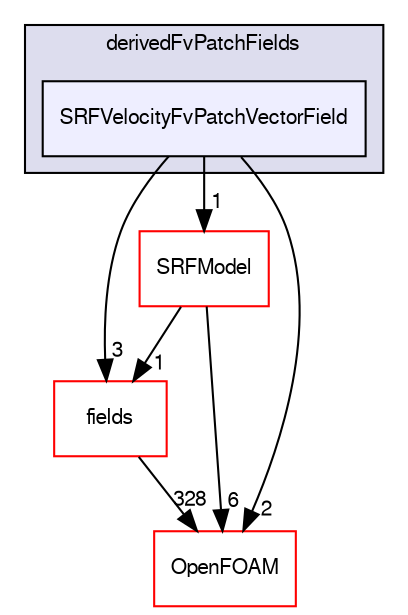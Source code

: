digraph "src/finiteVolume/cfdTools/general/SRF/derivedFvPatchFields/SRFVelocityFvPatchVectorField" {
  bgcolor=transparent;
  compound=true
  node [ fontsize="10", fontname="FreeSans"];
  edge [ labelfontsize="10", labelfontname="FreeSans"];
  subgraph clusterdir_e6c8430525c77a3f3bc12a1936999b76 {
    graph [ bgcolor="#ddddee", pencolor="black", label="derivedFvPatchFields" fontname="FreeSans", fontsize="10", URL="dir_e6c8430525c77a3f3bc12a1936999b76.html"]
  dir_1583588c41ef834382cf4e6ad435ebe2 [shape=box, label="SRFVelocityFvPatchVectorField", style="filled", fillcolor="#eeeeff", pencolor="black", URL="dir_1583588c41ef834382cf4e6ad435ebe2.html"];
  }
  dir_25ab4a83a983f7bb7a38b7f63bb141b7 [shape=box label="fields" color="red" URL="dir_25ab4a83a983f7bb7a38b7f63bb141b7.html"];
  dir_d3c6f5247a3bbdb19cd7c66f286a8e07 [shape=box label="SRFModel" color="red" URL="dir_d3c6f5247a3bbdb19cd7c66f286a8e07.html"];
  dir_c5473ff19b20e6ec4dfe5c310b3778a8 [shape=box label="OpenFOAM" color="red" URL="dir_c5473ff19b20e6ec4dfe5c310b3778a8.html"];
  dir_25ab4a83a983f7bb7a38b7f63bb141b7->dir_c5473ff19b20e6ec4dfe5c310b3778a8 [headlabel="328", labeldistance=1.5 headhref="dir_000783_001732.html"];
  dir_d3c6f5247a3bbdb19cd7c66f286a8e07->dir_25ab4a83a983f7bb7a38b7f63bb141b7 [headlabel="1", labeldistance=1.5 headhref="dir_000775_000783.html"];
  dir_d3c6f5247a3bbdb19cd7c66f286a8e07->dir_c5473ff19b20e6ec4dfe5c310b3778a8 [headlabel="6", labeldistance=1.5 headhref="dir_000775_001732.html"];
  dir_1583588c41ef834382cf4e6ad435ebe2->dir_25ab4a83a983f7bb7a38b7f63bb141b7 [headlabel="3", labeldistance=1.5 headhref="dir_000774_000783.html"];
  dir_1583588c41ef834382cf4e6ad435ebe2->dir_d3c6f5247a3bbdb19cd7c66f286a8e07 [headlabel="1", labeldistance=1.5 headhref="dir_000774_000775.html"];
  dir_1583588c41ef834382cf4e6ad435ebe2->dir_c5473ff19b20e6ec4dfe5c310b3778a8 [headlabel="2", labeldistance=1.5 headhref="dir_000774_001732.html"];
}
